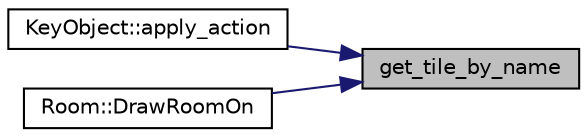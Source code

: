 digraph "get_tile_by_name"
{
 // LATEX_PDF_SIZE
  edge [fontname="Helvetica",fontsize="10",labelfontname="Helvetica",labelfontsize="10"];
  node [fontname="Helvetica",fontsize="10",shape=record];
  rankdir="RL";
  Node1 [label="get_tile_by_name",height=0.2,width=0.4,color="black", fillcolor="grey75", style="filled", fontcolor="black",tooltip=" "];
  Node1 -> Node2 [dir="back",color="midnightblue",fontsize="10",style="solid"];
  Node2 [label="KeyObject::apply_action",height=0.2,width=0.4,color="black", fillcolor="white", style="filled",URL="$classKeyObject.html#adeb9c8669fe325d7c1497e64691418b5",tooltip=" "];
  Node1 -> Node3 [dir="back",color="midnightblue",fontsize="10",style="solid"];
  Node3 [label="Room::DrawRoomOn",height=0.2,width=0.4,color="black", fillcolor="white", style="filled",URL="$classRoom.html#a04ed4955a5049fff264ceee77e13316a",tooltip=" "];
}
